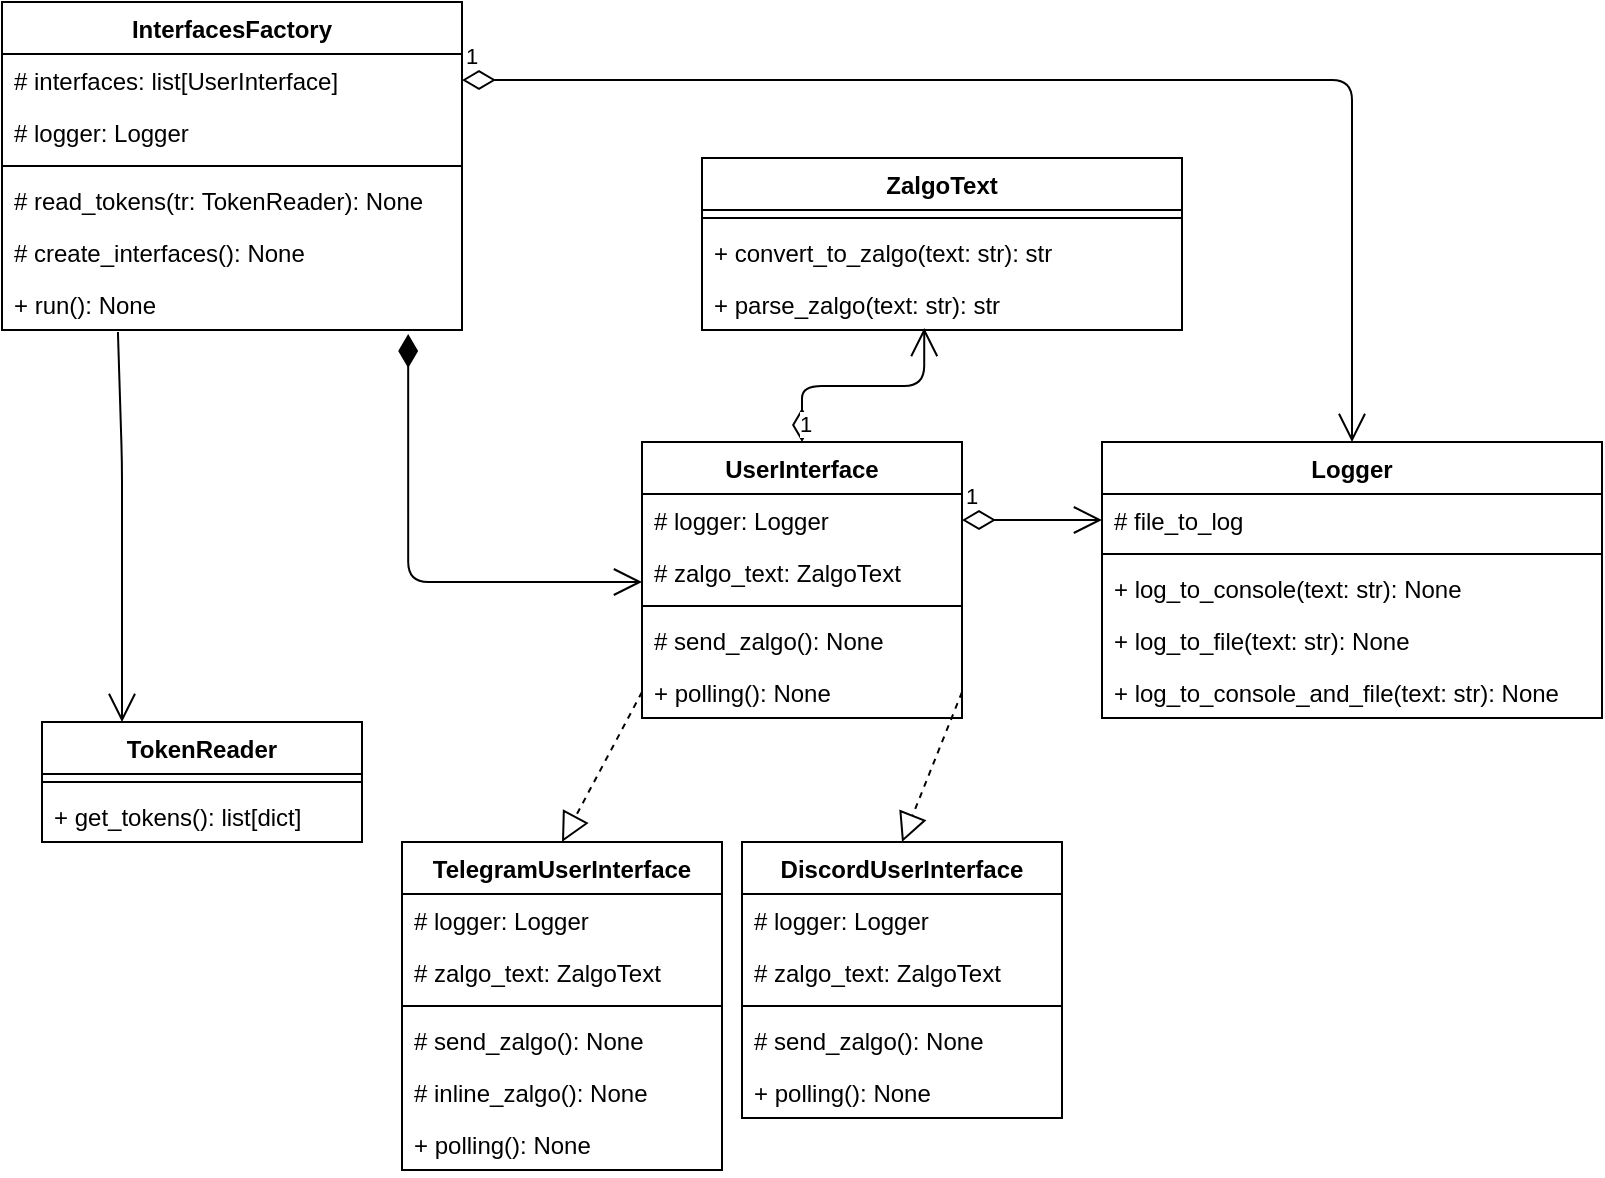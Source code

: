 <mxfile version="14.5.1" type="device"><diagram id="fExPgN6RVzmich3zbcZJ" name="Page-1"><mxGraphModel dx="1679" dy="494" grid="1" gridSize="10" guides="1" tooltips="1" connect="1" arrows="1" fold="1" page="1" pageScale="1" pageWidth="827" pageHeight="1169" math="0" shadow="0"><root><mxCell id="0"/><mxCell id="1" parent="0"/><mxCell id="buNC1WeMXxvaccCl2AmE-1" value="InterfacesFactory" style="swimlane;fontStyle=1;align=center;verticalAlign=top;childLayout=stackLayout;horizontal=1;startSize=26;horizontalStack=0;resizeParent=1;resizeParentMax=0;resizeLast=0;collapsible=1;marginBottom=0;" parent="1" vertex="1"><mxGeometry x="-40" y="10" width="230" height="164" as="geometry"/></mxCell><mxCell id="buNC1WeMXxvaccCl2AmE-2" value="# interfaces: list[UserInterface]" style="text;strokeColor=none;fillColor=none;align=left;verticalAlign=top;spacingLeft=4;spacingRight=4;overflow=hidden;rotatable=0;points=[[0,0.5],[1,0.5]];portConstraint=eastwest;" parent="buNC1WeMXxvaccCl2AmE-1" vertex="1"><mxGeometry y="26" width="230" height="26" as="geometry"/></mxCell><mxCell id="buNC1WeMXxvaccCl2AmE-36" value="# logger: Logger" style="text;strokeColor=none;fillColor=none;align=left;verticalAlign=top;spacingLeft=4;spacingRight=4;overflow=hidden;rotatable=0;points=[[0,0.5],[1,0.5]];portConstraint=eastwest;" parent="buNC1WeMXxvaccCl2AmE-1" vertex="1"><mxGeometry y="52" width="230" height="26" as="geometry"/></mxCell><mxCell id="buNC1WeMXxvaccCl2AmE-3" value="" style="line;strokeWidth=1;fillColor=none;align=left;verticalAlign=middle;spacingTop=-1;spacingLeft=3;spacingRight=3;rotatable=0;labelPosition=right;points=[];portConstraint=eastwest;" parent="buNC1WeMXxvaccCl2AmE-1" vertex="1"><mxGeometry y="78" width="230" height="8" as="geometry"/></mxCell><mxCell id="buNC1WeMXxvaccCl2AmE-4" value="# read_tokens(tr: TokenReader): None" style="text;strokeColor=none;fillColor=none;align=left;verticalAlign=top;spacingLeft=4;spacingRight=4;overflow=hidden;rotatable=0;points=[[0,0.5],[1,0.5]];portConstraint=eastwest;" parent="buNC1WeMXxvaccCl2AmE-1" vertex="1"><mxGeometry y="86" width="230" height="26" as="geometry"/></mxCell><mxCell id="buNC1WeMXxvaccCl2AmE-40" value="# create_interfaces(): None" style="text;strokeColor=none;fillColor=none;align=left;verticalAlign=top;spacingLeft=4;spacingRight=4;overflow=hidden;rotatable=0;points=[[0,0.5],[1,0.5]];portConstraint=eastwest;" parent="buNC1WeMXxvaccCl2AmE-1" vertex="1"><mxGeometry y="112" width="230" height="26" as="geometry"/></mxCell><mxCell id="buNC1WeMXxvaccCl2AmE-46" value="+ run(): None" style="text;strokeColor=none;fillColor=none;align=left;verticalAlign=top;spacingLeft=4;spacingRight=4;overflow=hidden;rotatable=0;points=[[0,0.5],[1,0.5]];portConstraint=eastwest;" parent="buNC1WeMXxvaccCl2AmE-1" vertex="1"><mxGeometry y="138" width="230" height="26" as="geometry"/></mxCell><mxCell id="buNC1WeMXxvaccCl2AmE-5" value="UserInterface" style="swimlane;fontStyle=1;align=center;verticalAlign=top;childLayout=stackLayout;horizontal=1;startSize=26;horizontalStack=0;resizeParent=1;resizeParentMax=0;resizeLast=0;collapsible=1;marginBottom=0;" parent="1" vertex="1"><mxGeometry x="280" y="230" width="160" height="138" as="geometry"/></mxCell><mxCell id="buNC1WeMXxvaccCl2AmE-37" value="# logger: Logger" style="text;strokeColor=none;fillColor=none;align=left;verticalAlign=top;spacingLeft=4;spacingRight=4;overflow=hidden;rotatable=0;points=[[0,0.5],[1,0.5]];portConstraint=eastwest;" parent="buNC1WeMXxvaccCl2AmE-5" vertex="1"><mxGeometry y="26" width="160" height="26" as="geometry"/></mxCell><mxCell id="s6jcHTQB5pwoLfvy3t91-9" value="# zalgo_text: ZalgoText" style="text;strokeColor=none;fillColor=none;align=left;verticalAlign=top;spacingLeft=4;spacingRight=4;overflow=hidden;rotatable=0;points=[[0,0.5],[1,0.5]];portConstraint=eastwest;" vertex="1" parent="buNC1WeMXxvaccCl2AmE-5"><mxGeometry y="52" width="160" height="26" as="geometry"/></mxCell><mxCell id="buNC1WeMXxvaccCl2AmE-7" value="" style="line;strokeWidth=1;fillColor=none;align=left;verticalAlign=middle;spacingTop=-1;spacingLeft=3;spacingRight=3;rotatable=0;labelPosition=right;points=[];portConstraint=eastwest;" parent="buNC1WeMXxvaccCl2AmE-5" vertex="1"><mxGeometry y="78" width="160" height="8" as="geometry"/></mxCell><mxCell id="buNC1WeMXxvaccCl2AmE-8" value="# send_zalgo(): None" style="text;strokeColor=none;fillColor=none;align=left;verticalAlign=top;spacingLeft=4;spacingRight=4;overflow=hidden;rotatable=0;points=[[0,0.5],[1,0.5]];portConstraint=eastwest;" parent="buNC1WeMXxvaccCl2AmE-5" vertex="1"><mxGeometry y="86" width="160" height="26" as="geometry"/></mxCell><mxCell id="buNC1WeMXxvaccCl2AmE-42" value="+ polling(): None" style="text;strokeColor=none;fillColor=none;align=left;verticalAlign=top;spacingLeft=4;spacingRight=4;overflow=hidden;rotatable=0;points=[[0,0.5],[1,0.5]];portConstraint=eastwest;" parent="buNC1WeMXxvaccCl2AmE-5" vertex="1"><mxGeometry y="112" width="160" height="26" as="geometry"/></mxCell><mxCell id="buNC1WeMXxvaccCl2AmE-9" value="TelegramUserInterface" style="swimlane;fontStyle=1;align=center;verticalAlign=top;childLayout=stackLayout;horizontal=1;startSize=26;horizontalStack=0;resizeParent=1;resizeParentMax=0;resizeLast=0;collapsible=1;marginBottom=0;" parent="1" vertex="1"><mxGeometry x="160" y="430" width="160" height="164" as="geometry"/></mxCell><mxCell id="s6jcHTQB5pwoLfvy3t91-11" value="# logger: Logger" style="text;strokeColor=none;fillColor=none;align=left;verticalAlign=top;spacingLeft=4;spacingRight=4;overflow=hidden;rotatable=0;points=[[0,0.5],[1,0.5]];portConstraint=eastwest;" vertex="1" parent="buNC1WeMXxvaccCl2AmE-9"><mxGeometry y="26" width="160" height="26" as="geometry"/></mxCell><mxCell id="s6jcHTQB5pwoLfvy3t91-7" value="# zalgo_text: ZalgoText" style="text;strokeColor=none;fillColor=none;align=left;verticalAlign=top;spacingLeft=4;spacingRight=4;overflow=hidden;rotatable=0;points=[[0,0.5],[1,0.5]];portConstraint=eastwest;" vertex="1" parent="buNC1WeMXxvaccCl2AmE-9"><mxGeometry y="52" width="160" height="26" as="geometry"/></mxCell><mxCell id="buNC1WeMXxvaccCl2AmE-11" value="" style="line;strokeWidth=1;fillColor=none;align=left;verticalAlign=middle;spacingTop=-1;spacingLeft=3;spacingRight=3;rotatable=0;labelPosition=right;points=[];portConstraint=eastwest;" parent="buNC1WeMXxvaccCl2AmE-9" vertex="1"><mxGeometry y="78" width="160" height="8" as="geometry"/></mxCell><mxCell id="buNC1WeMXxvaccCl2AmE-12" value="# send_zalgo(): None" style="text;strokeColor=none;fillColor=none;align=left;verticalAlign=top;spacingLeft=4;spacingRight=4;overflow=hidden;rotatable=0;points=[[0,0.5],[1,0.5]];portConstraint=eastwest;" parent="buNC1WeMXxvaccCl2AmE-9" vertex="1"><mxGeometry y="86" width="160" height="26" as="geometry"/></mxCell><mxCell id="buNC1WeMXxvaccCl2AmE-17" value="# inline_zalgo(): None" style="text;strokeColor=none;fillColor=none;align=left;verticalAlign=top;spacingLeft=4;spacingRight=4;overflow=hidden;rotatable=0;points=[[0,0.5],[1,0.5]];portConstraint=eastwest;" parent="buNC1WeMXxvaccCl2AmE-9" vertex="1"><mxGeometry y="112" width="160" height="26" as="geometry"/></mxCell><mxCell id="buNC1WeMXxvaccCl2AmE-44" value="+ polling(): None" style="text;strokeColor=none;fillColor=none;align=left;verticalAlign=top;spacingLeft=4;spacingRight=4;overflow=hidden;rotatable=0;points=[[0,0.5],[1,0.5]];portConstraint=eastwest;" parent="buNC1WeMXxvaccCl2AmE-9" vertex="1"><mxGeometry y="138" width="160" height="26" as="geometry"/></mxCell><mxCell id="buNC1WeMXxvaccCl2AmE-13" value="DiscordUserInterface" style="swimlane;fontStyle=1;align=center;verticalAlign=top;childLayout=stackLayout;horizontal=1;startSize=26;horizontalStack=0;resizeParent=1;resizeParentMax=0;resizeLast=0;collapsible=1;marginBottom=0;" parent="1" vertex="1"><mxGeometry x="330" y="430" width="160" height="138" as="geometry"/></mxCell><mxCell id="s6jcHTQB5pwoLfvy3t91-12" value="# logger: Logger" style="text;strokeColor=none;fillColor=none;align=left;verticalAlign=top;spacingLeft=4;spacingRight=4;overflow=hidden;rotatable=0;points=[[0,0.5],[1,0.5]];portConstraint=eastwest;" vertex="1" parent="buNC1WeMXxvaccCl2AmE-13"><mxGeometry y="26" width="160" height="26" as="geometry"/></mxCell><mxCell id="s6jcHTQB5pwoLfvy3t91-10" value="# zalgo_text: ZalgoText" style="text;strokeColor=none;fillColor=none;align=left;verticalAlign=top;spacingLeft=4;spacingRight=4;overflow=hidden;rotatable=0;points=[[0,0.5],[1,0.5]];portConstraint=eastwest;" vertex="1" parent="buNC1WeMXxvaccCl2AmE-13"><mxGeometry y="52" width="160" height="26" as="geometry"/></mxCell><mxCell id="buNC1WeMXxvaccCl2AmE-15" value="" style="line;strokeWidth=1;fillColor=none;align=left;verticalAlign=middle;spacingTop=-1;spacingLeft=3;spacingRight=3;rotatable=0;labelPosition=right;points=[];portConstraint=eastwest;" parent="buNC1WeMXxvaccCl2AmE-13" vertex="1"><mxGeometry y="78" width="160" height="8" as="geometry"/></mxCell><mxCell id="buNC1WeMXxvaccCl2AmE-16" value="# send_zalgo(): None" style="text;strokeColor=none;fillColor=none;align=left;verticalAlign=top;spacingLeft=4;spacingRight=4;overflow=hidden;rotatable=0;points=[[0,0.5],[1,0.5]];portConstraint=eastwest;" parent="buNC1WeMXxvaccCl2AmE-13" vertex="1"><mxGeometry y="86" width="160" height="26" as="geometry"/></mxCell><mxCell id="buNC1WeMXxvaccCl2AmE-45" value="+ polling(): None" style="text;strokeColor=none;fillColor=none;align=left;verticalAlign=top;spacingLeft=4;spacingRight=4;overflow=hidden;rotatable=0;points=[[0,0.5],[1,0.5]];portConstraint=eastwest;" parent="buNC1WeMXxvaccCl2AmE-13" vertex="1"><mxGeometry y="112" width="160" height="26" as="geometry"/></mxCell><mxCell id="buNC1WeMXxvaccCl2AmE-21" value="Logger" style="swimlane;fontStyle=1;align=center;verticalAlign=top;childLayout=stackLayout;horizontal=1;startSize=26;horizontalStack=0;resizeParent=1;resizeParentMax=0;resizeLast=0;collapsible=1;marginBottom=0;" parent="1" vertex="1"><mxGeometry x="510" y="230" width="250" height="138" as="geometry"/></mxCell><mxCell id="buNC1WeMXxvaccCl2AmE-22" value="# file_to_log" style="text;strokeColor=none;fillColor=none;align=left;verticalAlign=top;spacingLeft=4;spacingRight=4;overflow=hidden;rotatable=0;points=[[0,0.5],[1,0.5]];portConstraint=eastwest;" parent="buNC1WeMXxvaccCl2AmE-21" vertex="1"><mxGeometry y="26" width="250" height="26" as="geometry"/></mxCell><mxCell id="buNC1WeMXxvaccCl2AmE-23" value="" style="line;strokeWidth=1;fillColor=none;align=left;verticalAlign=middle;spacingTop=-1;spacingLeft=3;spacingRight=3;rotatable=0;labelPosition=right;points=[];portConstraint=eastwest;" parent="buNC1WeMXxvaccCl2AmE-21" vertex="1"><mxGeometry y="52" width="250" height="8" as="geometry"/></mxCell><mxCell id="buNC1WeMXxvaccCl2AmE-24" value="+ log_to_console(text: str): None" style="text;strokeColor=none;fillColor=none;align=left;verticalAlign=top;spacingLeft=4;spacingRight=4;overflow=hidden;rotatable=0;points=[[0,0.5],[1,0.5]];portConstraint=eastwest;" parent="buNC1WeMXxvaccCl2AmE-21" vertex="1"><mxGeometry y="60" width="250" height="26" as="geometry"/></mxCell><mxCell id="buNC1WeMXxvaccCl2AmE-25" value="+ log_to_file(text: str): None" style="text;strokeColor=none;fillColor=none;align=left;verticalAlign=top;spacingLeft=4;spacingRight=4;overflow=hidden;rotatable=0;points=[[0,0.5],[1,0.5]];portConstraint=eastwest;" parent="buNC1WeMXxvaccCl2AmE-21" vertex="1"><mxGeometry y="86" width="250" height="26" as="geometry"/></mxCell><mxCell id="buNC1WeMXxvaccCl2AmE-33" value="+ log_to_console_and_file(text: str): None" style="text;strokeColor=none;fillColor=none;align=left;verticalAlign=top;spacingLeft=4;spacingRight=4;overflow=hidden;rotatable=0;points=[[0,0.5],[1,0.5]];portConstraint=eastwest;" parent="buNC1WeMXxvaccCl2AmE-21" vertex="1"><mxGeometry y="112" width="250" height="26" as="geometry"/></mxCell><mxCell id="buNC1WeMXxvaccCl2AmE-26" value="TokenReader" style="swimlane;fontStyle=1;align=center;verticalAlign=top;childLayout=stackLayout;horizontal=1;startSize=26;horizontalStack=0;resizeParent=1;resizeParentMax=0;resizeLast=0;collapsible=1;marginBottom=0;" parent="1" vertex="1"><mxGeometry x="-20" y="370" width="160" height="60" as="geometry"/></mxCell><mxCell id="buNC1WeMXxvaccCl2AmE-28" value="" style="line;strokeWidth=1;fillColor=none;align=left;verticalAlign=middle;spacingTop=-1;spacingLeft=3;spacingRight=3;rotatable=0;labelPosition=right;points=[];portConstraint=eastwest;" parent="buNC1WeMXxvaccCl2AmE-26" vertex="1"><mxGeometry y="26" width="160" height="8" as="geometry"/></mxCell><mxCell id="buNC1WeMXxvaccCl2AmE-29" value="+ get_tokens(): list[dict]" style="text;strokeColor=none;fillColor=none;align=left;verticalAlign=top;spacingLeft=4;spacingRight=4;overflow=hidden;rotatable=0;points=[[0,0.5],[1,0.5]];portConstraint=eastwest;" parent="buNC1WeMXxvaccCl2AmE-26" vertex="1"><mxGeometry y="34" width="160" height="26" as="geometry"/></mxCell><mxCell id="buNC1WeMXxvaccCl2AmE-30" value="" style="endArrow=block;dashed=1;endFill=0;endSize=12;html=1;entryX=0.5;entryY=0;entryDx=0;entryDy=0;exitX=0;exitY=0.5;exitDx=0;exitDy=0;" parent="1" source="buNC1WeMXxvaccCl2AmE-42" target="buNC1WeMXxvaccCl2AmE-9" edge="1"><mxGeometry width="160" relative="1" as="geometry"><mxPoint x="360" y="360" as="sourcePoint"/><mxPoint x="410" y="360" as="targetPoint"/><Array as="points"/></mxGeometry></mxCell><mxCell id="buNC1WeMXxvaccCl2AmE-32" value="" style="endArrow=open;html=1;endSize=12;startArrow=diamondThin;startSize=14;startFill=1;edgeStyle=orthogonalEdgeStyle;align=left;verticalAlign=bottom;exitX=0.883;exitY=1.077;exitDx=0;exitDy=0;exitPerimeter=0;" parent="1" source="buNC1WeMXxvaccCl2AmE-46" edge="1"><mxGeometry x="0.203" y="53" relative="1" as="geometry"><mxPoint x="190" y="320" as="sourcePoint"/><mxPoint x="280" y="300" as="targetPoint"/><Array as="points"><mxPoint x="163" y="300"/><mxPoint x="280" y="300"/></Array><mxPoint as="offset"/></mxGeometry></mxCell><mxCell id="buNC1WeMXxvaccCl2AmE-34" value="" style="endArrow=open;endFill=1;endSize=12;html=1;entryX=0.25;entryY=0;entryDx=0;entryDy=0;exitX=0.252;exitY=1.038;exitDx=0;exitDy=0;exitPerimeter=0;" parent="1" source="buNC1WeMXxvaccCl2AmE-46" target="buNC1WeMXxvaccCl2AmE-26" edge="1"><mxGeometry width="160" relative="1" as="geometry"><mxPoint x="70" y="260" as="sourcePoint"/><mxPoint x="190" y="350" as="targetPoint"/><Array as="points"><mxPoint x="20" y="240"/><mxPoint x="20" y="300"/></Array></mxGeometry></mxCell><mxCell id="buNC1WeMXxvaccCl2AmE-38" value="1" style="endArrow=open;html=1;endSize=12;startArrow=diamondThin;startSize=14;startFill=0;edgeStyle=orthogonalEdgeStyle;align=left;verticalAlign=bottom;exitX=1;exitY=0.5;exitDx=0;exitDy=0;entryX=0;entryY=0.5;entryDx=0;entryDy=0;" parent="1" source="buNC1WeMXxvaccCl2AmE-37" target="buNC1WeMXxvaccCl2AmE-22" edge="1"><mxGeometry x="-1" y="3" relative="1" as="geometry"><mxPoint x="460" y="180" as="sourcePoint"/><mxPoint x="490" y="320" as="targetPoint"/></mxGeometry></mxCell><mxCell id="buNC1WeMXxvaccCl2AmE-39" value="1" style="endArrow=open;html=1;endSize=12;startArrow=diamondThin;startSize=14;startFill=0;edgeStyle=orthogonalEdgeStyle;align=left;verticalAlign=bottom;exitX=1;exitY=0.5;exitDx=0;exitDy=0;entryX=0.5;entryY=0;entryDx=0;entryDy=0;" parent="1" source="buNC1WeMXxvaccCl2AmE-2" target="buNC1WeMXxvaccCl2AmE-21" edge="1"><mxGeometry x="-1" y="3" relative="1" as="geometry"><mxPoint x="290" y="140" as="sourcePoint"/><mxPoint x="450" y="140" as="targetPoint"/></mxGeometry></mxCell><mxCell id="buNC1WeMXxvaccCl2AmE-43" value="" style="endArrow=block;dashed=1;endFill=0;endSize=12;html=1;exitX=1;exitY=0.5;exitDx=0;exitDy=0;entryX=0.5;entryY=0;entryDx=0;entryDy=0;" parent="1" source="buNC1WeMXxvaccCl2AmE-42" target="buNC1WeMXxvaccCl2AmE-13" edge="1"><mxGeometry width="160" relative="1" as="geometry"><mxPoint x="400" y="390" as="sourcePoint"/><mxPoint x="560" y="390" as="targetPoint"/></mxGeometry></mxCell><mxCell id="s6jcHTQB5pwoLfvy3t91-1" value="ZalgoText" style="swimlane;fontStyle=1;align=center;verticalAlign=top;childLayout=stackLayout;horizontal=1;startSize=26;horizontalStack=0;resizeParent=1;resizeParentMax=0;resizeLast=0;collapsible=1;marginBottom=0;" vertex="1" parent="1"><mxGeometry x="310" y="88" width="240" height="86" as="geometry"/></mxCell><mxCell id="s6jcHTQB5pwoLfvy3t91-3" value="" style="line;strokeWidth=1;fillColor=none;align=left;verticalAlign=middle;spacingTop=-1;spacingLeft=3;spacingRight=3;rotatable=0;labelPosition=right;points=[];portConstraint=eastwest;" vertex="1" parent="s6jcHTQB5pwoLfvy3t91-1"><mxGeometry y="26" width="240" height="8" as="geometry"/></mxCell><mxCell id="s6jcHTQB5pwoLfvy3t91-4" value="+ convert_to_zalgo(text: str): str" style="text;strokeColor=none;fillColor=none;align=left;verticalAlign=top;spacingLeft=4;spacingRight=4;overflow=hidden;rotatable=0;points=[[0,0.5],[1,0.5]];portConstraint=eastwest;" vertex="1" parent="s6jcHTQB5pwoLfvy3t91-1"><mxGeometry y="34" width="240" height="26" as="geometry"/></mxCell><mxCell id="s6jcHTQB5pwoLfvy3t91-5" value="+ parse_zalgo(text: str): str" style="text;strokeColor=none;fillColor=none;align=left;verticalAlign=top;spacingLeft=4;spacingRight=4;overflow=hidden;rotatable=0;points=[[0,0.5],[1,0.5]];portConstraint=eastwest;" vertex="1" parent="s6jcHTQB5pwoLfvy3t91-1"><mxGeometry y="60" width="240" height="26" as="geometry"/></mxCell><mxCell id="s6jcHTQB5pwoLfvy3t91-8" value="1" style="endArrow=open;html=1;endSize=12;startArrow=diamondThin;startSize=14;startFill=0;edgeStyle=orthogonalEdgeStyle;align=left;verticalAlign=bottom;exitX=0.5;exitY=0;exitDx=0;exitDy=0;entryX=0.463;entryY=0.962;entryDx=0;entryDy=0;entryPerimeter=0;" edge="1" parent="1" source="buNC1WeMXxvaccCl2AmE-5" target="s6jcHTQB5pwoLfvy3t91-5"><mxGeometry x="-1" y="3" relative="1" as="geometry"><mxPoint x="340" y="200" as="sourcePoint"/><mxPoint x="500" y="200" as="targetPoint"/></mxGeometry></mxCell></root></mxGraphModel></diagram></mxfile>